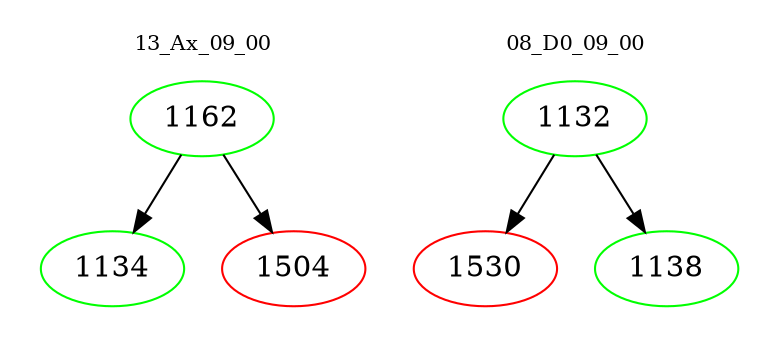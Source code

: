 digraph{
subgraph cluster_0 {
color = white
label = "13_Ax_09_00";
fontsize=10;
T0_1162 [label="1162", color="green"]
T0_1162 -> T0_1134 [color="black"]
T0_1134 [label="1134", color="green"]
T0_1162 -> T0_1504 [color="black"]
T0_1504 [label="1504", color="red"]
}
subgraph cluster_1 {
color = white
label = "08_D0_09_00";
fontsize=10;
T1_1132 [label="1132", color="green"]
T1_1132 -> T1_1530 [color="black"]
T1_1530 [label="1530", color="red"]
T1_1132 -> T1_1138 [color="black"]
T1_1138 [label="1138", color="green"]
}
}
